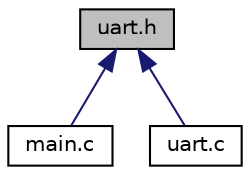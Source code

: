 digraph G
{
  edge [fontname="Helvetica",fontsize="10",labelfontname="Helvetica",labelfontsize="10"];
  node [fontname="Helvetica",fontsize="10",shape=record];
  Node1 [label="uart.h",height=0.2,width=0.4,color="black", fillcolor="grey75", style="filled" fontcolor="black"];
  Node1 -> Node2 [dir=back,color="midnightblue",fontsize="10",style="solid",fontname="Helvetica"];
  Node2 [label="main.c",height=0.2,width=0.4,color="black", fillcolor="white", style="filled",URL="$main_8c.html",tooltip="Main program to test all modules."];
  Node1 -> Node3 [dir=back,color="midnightblue",fontsize="10",style="solid",fontname="Helvetica"];
  Node3 [label="uart.c",height=0.2,width=0.4,color="black", fillcolor="white", style="filled",URL="$uart_8c.html",tooltip="Driver for UART module."];
}
